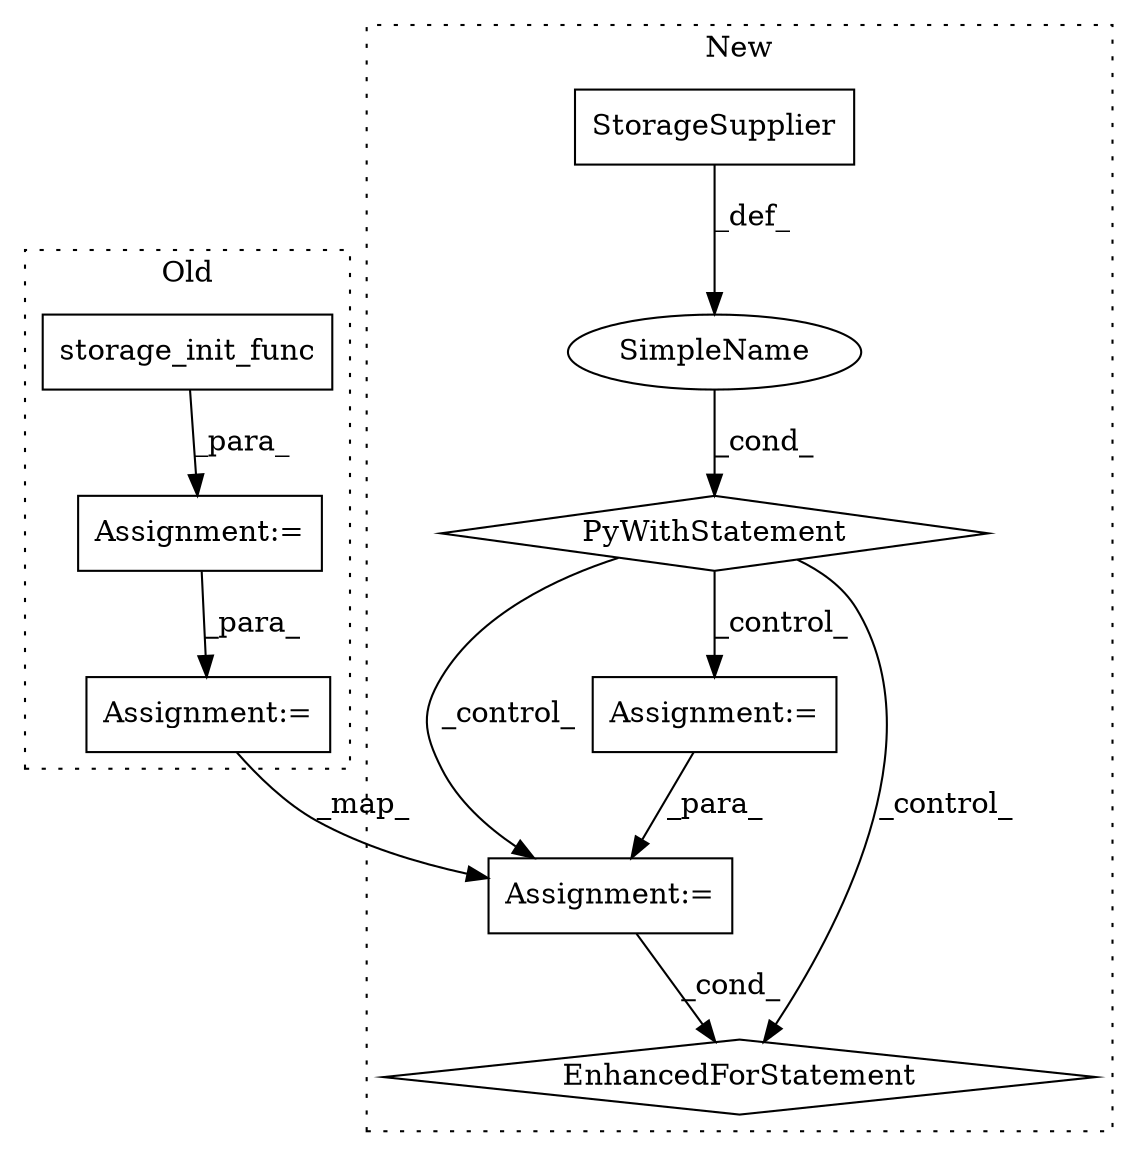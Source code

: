 digraph G {
subgraph cluster0 {
1 [label="storage_init_func" a="32" s="7312" l="19" shape="box"];
6 [label="Assignment:=" a="7" s="7797,7926" l="80,2" shape="box"];
9 [label="Assignment:=" a="7" s="7298" l="1" shape="box"];
label = "Old";
style="dotted";
}
subgraph cluster1 {
2 [label="EnhancedForStatement" a="70" s="8141,8276" l="86,2" shape="diamond"];
3 [label="SimpleName" a="42" s="" l="" shape="ellipse"];
4 [label="PyWithStatement" a="104" s="7527,7566" l="10,2" shape="diamond"];
5 [label="Assignment:=" a="7" s="8141,8276" l="86,2" shape="box"];
7 [label="Assignment:=" a="7" s="7610" l="7" shape="box"];
8 [label="StorageSupplier" a="32" s="7537,7565" l="16,1" shape="box"];
label = "New";
style="dotted";
}
1 -> 9 [label="_para_"];
3 -> 4 [label="_cond_"];
4 -> 5 [label="_control_"];
4 -> 7 [label="_control_"];
4 -> 2 [label="_control_"];
5 -> 2 [label="_cond_"];
6 -> 5 [label="_map_"];
7 -> 5 [label="_para_"];
8 -> 3 [label="_def_"];
9 -> 6 [label="_para_"];
}